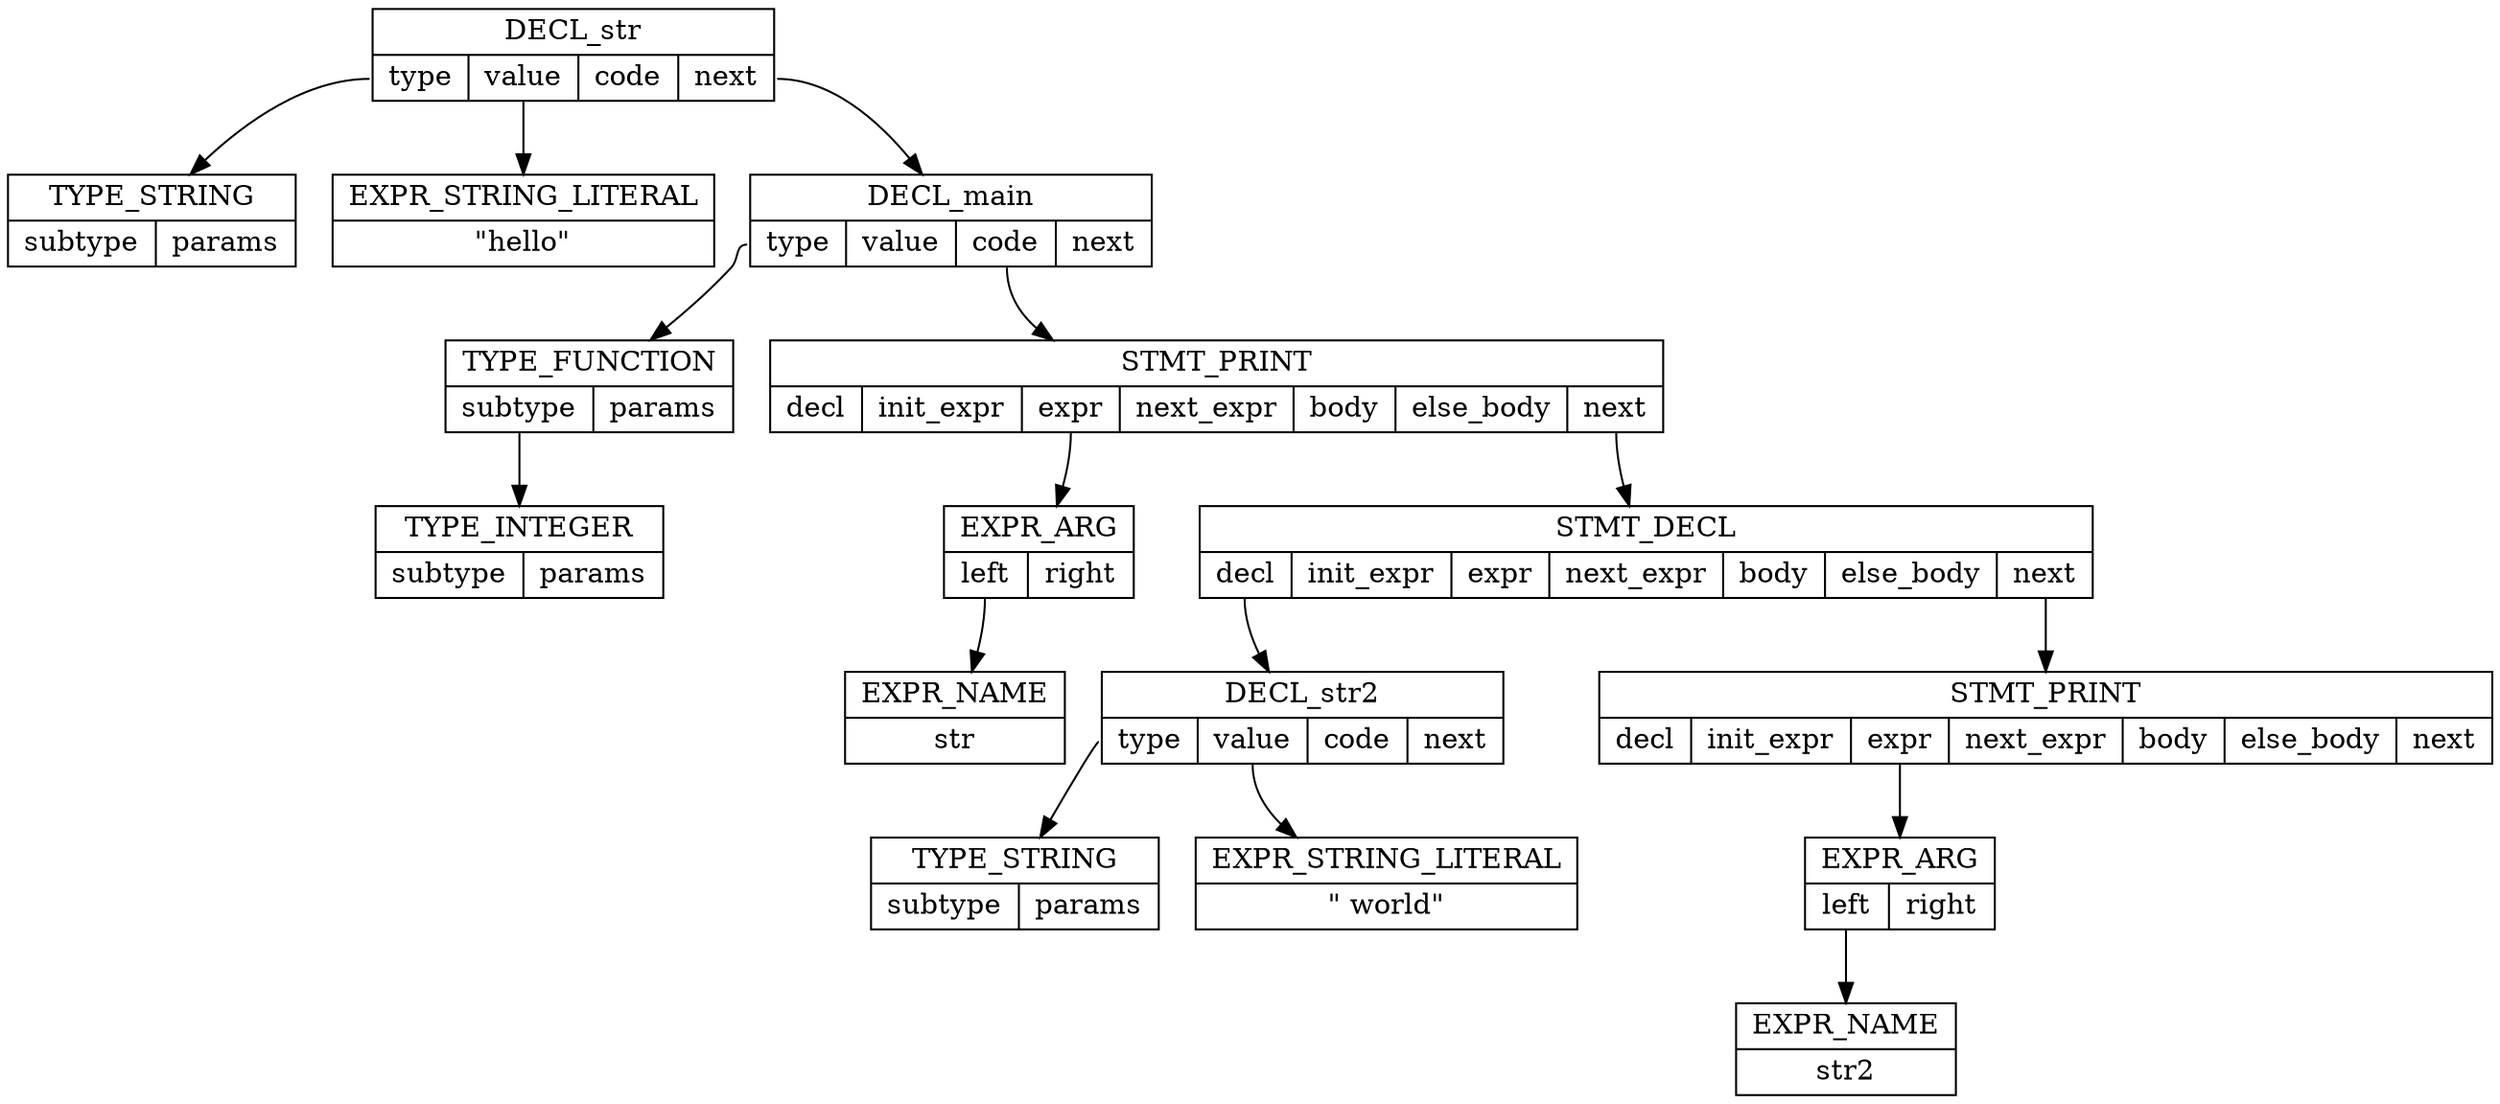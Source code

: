 digraph AST {

node [shape=record]

DECL_0 [label="{DECL_str | { <type> type | <value> value | <code> code | <next> next }}"];

TYPE_1 [label="{TYPE_STRING| { <subtype> subtype | <params> params}}"];

DECL_0:type -> TYPE_1;

EXPR_1 [label="{EXPR_STRING_LITERAL | { \"hello\" }}"];

DECL_0:value -> EXPR_1;

DECL_0:next -> DECL_2;

DECL_2 [label="{DECL_main | { <type> type | <value> value | <code> code | <next> next }}"];

TYPE_3 [label="{TYPE_FUNCTION| { <subtype> subtype | <params> params}}"];

SUBTYPE_3 [label="{TYPE_INTEGER | { <subtype> subtype | <params> params }}"];

TYPE_3:subtype -> SUBTYPE_3;

DECL_2:type -> TYPE_3;

STMT_4 [label="{STMT_PRINT | { <decl> decl | <init_expr> init_expr | <expr> expr | <next_expr> next_expr | <body> body | <else_body> else_body | <next> next }}"];

EXPR_5 [label="{EXPR_ARG | { <left> left | <right> right }}"];

EXPR_6 [label="{EXPR_NAME | { str }}"];

EXPR_5:left -> EXPR_6;

STMT_4:expr -> EXPR_5;

STMT_7 [label="{STMT_DECL | { <decl> decl | <init_expr> init_expr | <expr> expr | <next_expr> next_expr | <body> body | <else_body> else_body | <next> next }}"];

DECL_8 [label="{DECL_str2 | { <type> type | <value> value | <code> code | <next> next }}"];

TYPE_9 [label="{TYPE_STRING| { <subtype> subtype | <params> params}}"];

DECL_8:type -> TYPE_9;

EXPR_9 [label="{EXPR_STRING_LITERAL | { \" world\" }}"];

DECL_8:value -> EXPR_9;

STMT_7:decl -> DECL_8;

STMT_10 [label="{STMT_PRINT | { <decl> decl | <init_expr> init_expr | <expr> expr | <next_expr> next_expr | <body> body | <else_body> else_body | <next> next }}"];

EXPR_11 [label="{EXPR_ARG | { <left> left | <right> right }}"];

EXPR_12 [label="{EXPR_NAME | { str2 }}"];

EXPR_11:left -> EXPR_12;

STMT_10:expr -> EXPR_11;

STMT_7:next -> STMT_10;

STMT_4:next -> STMT_7;

DECL_2:code -> STMT_4;

}


